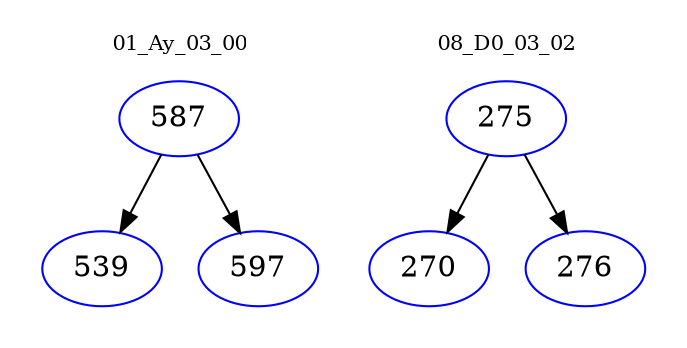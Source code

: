 digraph{
subgraph cluster_0 {
color = white
label = "01_Ay_03_00";
fontsize=10;
T0_587 [label="587", color="blue"]
T0_587 -> T0_539 [color="black"]
T0_539 [label="539", color="blue"]
T0_587 -> T0_597 [color="black"]
T0_597 [label="597", color="blue"]
}
subgraph cluster_1 {
color = white
label = "08_D0_03_02";
fontsize=10;
T1_275 [label="275", color="blue"]
T1_275 -> T1_270 [color="black"]
T1_270 [label="270", color="blue"]
T1_275 -> T1_276 [color="black"]
T1_276 [label="276", color="blue"]
}
}
